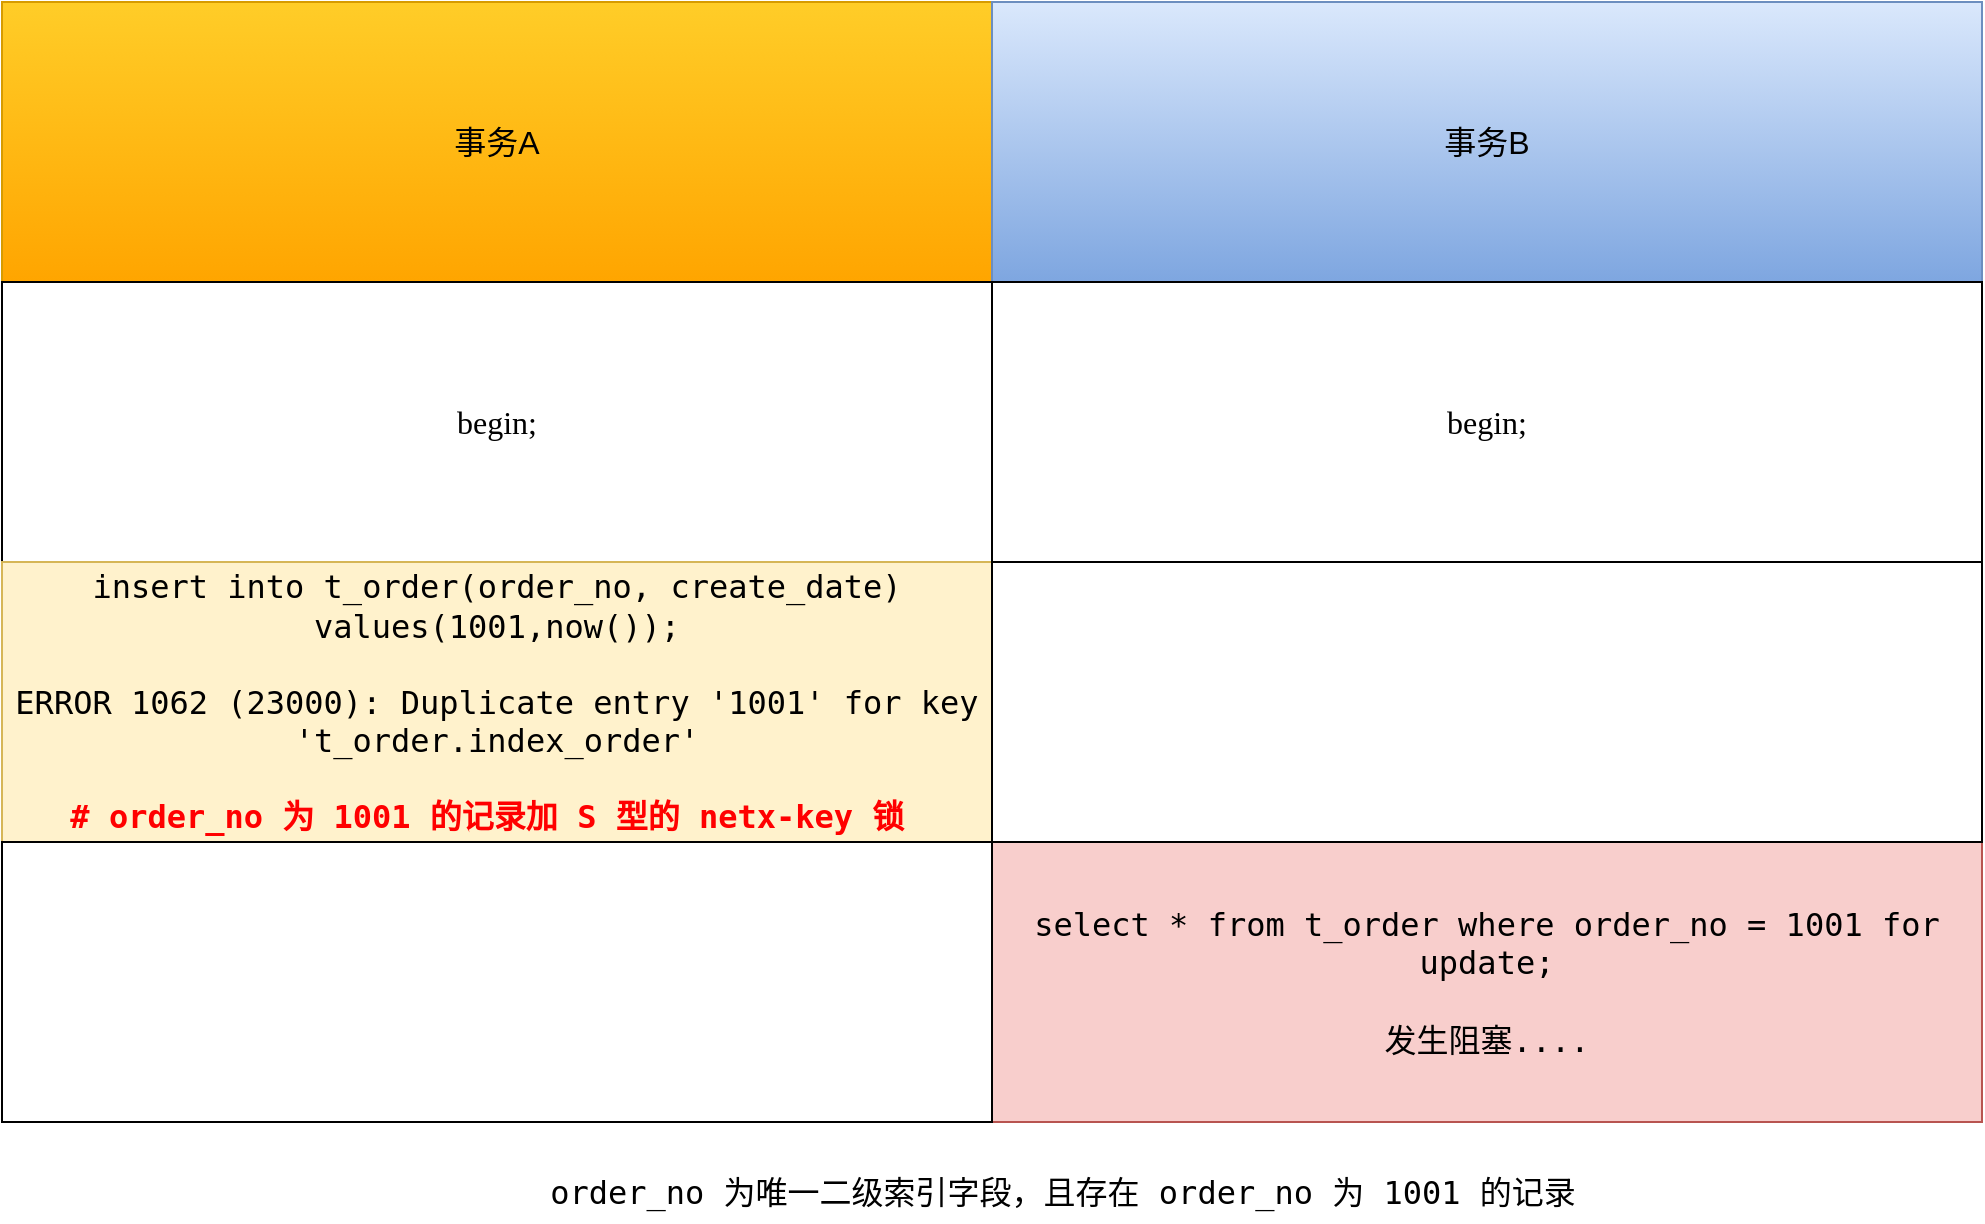 <mxfile version="20.0.3" type="github">
  <diagram id="pru8hU9X7wry34C5xTP0" name="Page-1">
    <mxGraphModel dx="1092" dy="1867" grid="1" gridSize="10" guides="1" tooltips="1" connect="1" arrows="1" fold="1" page="1" pageScale="1" pageWidth="827" pageHeight="1169" math="0" shadow="0">
      <root>
        <mxCell id="0" />
        <mxCell id="1" parent="0" />
        <mxCell id="S8TJ1Cz1vlxeqqj6qBjk-10" value="&lt;span style=&quot;font-family: Menlo, monospace;&quot;&gt;order_no 为唯一二级索引字段，且存在&amp;nbsp;&lt;/span&gt;&lt;span style=&quot;font-family: Menlo, monospace;&quot;&gt;order_no 为 1001 的记录&lt;/span&gt;" style="text;html=1;align=center;verticalAlign=middle;resizable=0;points=[];autosize=1;strokeColor=none;fillColor=none;fontSize=16;fontFamily=Times New Roman;fontColor=default;" vertex="1" parent="1">
          <mxGeometry x="370" y="430" width="540" height="30" as="geometry" />
        </mxCell>
        <mxCell id="S8TJ1Cz1vlxeqqj6qBjk-11" value="" style="group;labelBackgroundColor=default;fillColor=#fff2cc;strokeColor=#d6b656;" vertex="1" connectable="0" parent="1">
          <mxGeometry x="110" y="-150" width="990" height="560" as="geometry" />
        </mxCell>
        <mxCell id="S8TJ1Cz1vlxeqqj6qBjk-2" value="事务A" style="rounded=0;whiteSpace=wrap;html=1;fontSize=16;fillColor=#ffcd28;gradientColor=#ffa500;strokeColor=#d79b00;" vertex="1" parent="S8TJ1Cz1vlxeqqj6qBjk-11">
          <mxGeometry width="495.0" height="140" as="geometry" />
        </mxCell>
        <mxCell id="S8TJ1Cz1vlxeqqj6qBjk-3" value="事务B" style="rounded=0;whiteSpace=wrap;html=1;fontSize=16;fillColor=#dae8fc;gradientColor=#7ea6e0;strokeColor=#6c8ebf;" vertex="1" parent="S8TJ1Cz1vlxeqqj6qBjk-11">
          <mxGeometry x="495.0" width="495.0" height="140" as="geometry" />
        </mxCell>
        <mxCell id="S8TJ1Cz1vlxeqqj6qBjk-4" value="begin;" style="rounded=0;whiteSpace=wrap;html=1;fontSize=16;fontFamily=Times New Roman;" vertex="1" parent="S8TJ1Cz1vlxeqqj6qBjk-11">
          <mxGeometry y="140" width="495.0" height="140" as="geometry" />
        </mxCell>
        <mxCell id="S8TJ1Cz1vlxeqqj6qBjk-5" value="begin;" style="rounded=0;whiteSpace=wrap;html=1;fontSize=16;fontFamily=Times New Roman;" vertex="1" parent="S8TJ1Cz1vlxeqqj6qBjk-11">
          <mxGeometry x="495.0" y="140" width="495.0" height="140" as="geometry" />
        </mxCell>
        <mxCell id="S8TJ1Cz1vlxeqqj6qBjk-6" value="&lt;div style=&quot;font-family: Menlo, monospace; font-size: 16px;&quot;&gt;&lt;div style=&quot;&quot;&gt;&lt;div&gt;&lt;span style=&quot;background-image: initial; background-position: initial; background-size: initial; background-repeat: initial; background-attachment: initial; background-origin: initial; background-clip: initial;&quot;&gt;insert into t_order(order_no, create_date) values(1001,now());                                                                                                                 &lt;/span&gt;&lt;/div&gt;&lt;div&gt;&lt;span style=&quot;background-image: initial; background-position: initial; background-size: initial; background-repeat: initial; background-attachment: initial; background-origin: initial; background-clip: initial;&quot;&gt;&lt;br&gt;&lt;/span&gt;&lt;/div&gt;&lt;div&gt;&lt;span style=&quot;background-image: initial; background-position: initial; background-size: initial; background-repeat: initial; background-attachment: initial; background-origin: initial; background-clip: initial;&quot;&gt;ERROR 1062 (23000): Duplicate entry &#39;1001&#39; for key &#39;t_order.index_order&#39;&lt;/span&gt;&lt;/div&gt;&lt;div&gt;&lt;span style=&quot;background-image: initial; background-position: initial; background-size: initial; background-repeat: initial; background-attachment: initial; background-origin: initial; background-clip: initial;&quot;&gt;&lt;br&gt;&lt;/span&gt;&lt;/div&gt;&lt;div&gt;&lt;b&gt;&lt;font color=&quot;#ff0000&quot;&gt;#&amp;nbsp;&lt;span style=&quot;background-color: initial;&quot;&gt;order_no 为 1001 的记录加 S 型的 netx-key 锁&lt;/span&gt;&lt;span style=&quot;background-color: initial;&quot;&gt;&amp;nbsp;&lt;/span&gt;&lt;/font&gt;&lt;/b&gt;&lt;/div&gt;&lt;/div&gt;&lt;/div&gt;" style="rounded=0;whiteSpace=wrap;html=1;fontSize=16;labelBackgroundColor=none;fillColor=#fff2cc;strokeColor=#d6b656;" vertex="1" parent="S8TJ1Cz1vlxeqqj6qBjk-11">
          <mxGeometry y="280" width="495.0" height="140" as="geometry" />
        </mxCell>
        <mxCell id="S8TJ1Cz1vlxeqqj6qBjk-7" value="&lt;div style=&quot;font-family: Menlo, monospace;&quot;&gt;&lt;span style=&quot;background-image: initial; background-position: initial; background-size: initial; background-repeat: initial; background-attachment: initial; background-origin: initial; background-clip: initial;&quot;&gt;select * from t_order where order_no = 1001 for update; &lt;/span&gt;&lt;/div&gt;&lt;span style=&quot;font-family: Menlo, monospace; font-size: 16px;&quot;&gt;&lt;br&gt;发生阻塞....&lt;br&gt;&lt;/span&gt;" style="rounded=0;whiteSpace=wrap;html=1;fontSize=16;labelBackgroundColor=none;fillColor=#f8cecc;strokeColor=#b85450;fontColor=#000000;" vertex="1" parent="S8TJ1Cz1vlxeqqj6qBjk-11">
          <mxGeometry x="495.0" y="420" width="495.0" height="140" as="geometry" />
        </mxCell>
        <mxCell id="S8TJ1Cz1vlxeqqj6qBjk-8" value="" style="rounded=0;whiteSpace=wrap;html=1;fontSize=16;labelBackgroundColor=none;fontColor=default;" vertex="1" parent="S8TJ1Cz1vlxeqqj6qBjk-11">
          <mxGeometry x="495.0" y="280" width="495.0" height="140" as="geometry" />
        </mxCell>
        <mxCell id="S8TJ1Cz1vlxeqqj6qBjk-9" value="" style="rounded=0;whiteSpace=wrap;html=1;fontSize=16;labelBackgroundColor=none;fontColor=default;" vertex="1" parent="S8TJ1Cz1vlxeqqj6qBjk-11">
          <mxGeometry y="420" width="495.0" height="140" as="geometry" />
        </mxCell>
      </root>
    </mxGraphModel>
  </diagram>
</mxfile>
